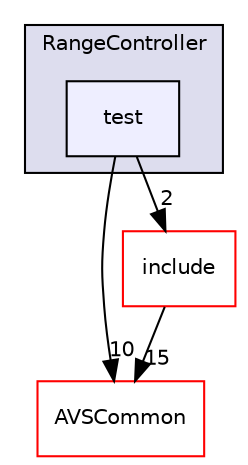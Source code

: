 digraph "/workplace/avs-device-sdk/CapabilityAgents/RangeController/test" {
  compound=true
  node [ fontsize="10", fontname="Helvetica"];
  edge [ labelfontsize="10", labelfontname="Helvetica"];
  subgraph clusterdir_91c0e80209b769b24ceff766697d73ba {
    graph [ bgcolor="#ddddee", pencolor="black", label="RangeController" fontname="Helvetica", fontsize="10", URL="dir_91c0e80209b769b24ceff766697d73ba.html"]
  dir_04f647da28e65b08b6758f2e0d6e0de1 [shape=box, label="test", style="filled", fillcolor="#eeeeff", pencolor="black", URL="dir_04f647da28e65b08b6758f2e0d6e0de1.html"];
  }
  dir_13e65effb2bde530b17b3d5eefcd0266 [shape=box label="AVSCommon" fillcolor="white" style="filled" color="red" URL="dir_13e65effb2bde530b17b3d5eefcd0266.html"];
  dir_a300646175cedb000ce771b86724754d [shape=box label="include" fillcolor="white" style="filled" color="red" URL="dir_a300646175cedb000ce771b86724754d.html"];
  dir_a300646175cedb000ce771b86724754d->dir_13e65effb2bde530b17b3d5eefcd0266 [headlabel="15", labeldistance=1.5 headhref="dir_000400_000017.html"];
  dir_04f647da28e65b08b6758f2e0d6e0de1->dir_13e65effb2bde530b17b3d5eefcd0266 [headlabel="10", labeldistance=1.5 headhref="dir_000403_000017.html"];
  dir_04f647da28e65b08b6758f2e0d6e0de1->dir_a300646175cedb000ce771b86724754d [headlabel="2", labeldistance=1.5 headhref="dir_000403_000400.html"];
}
